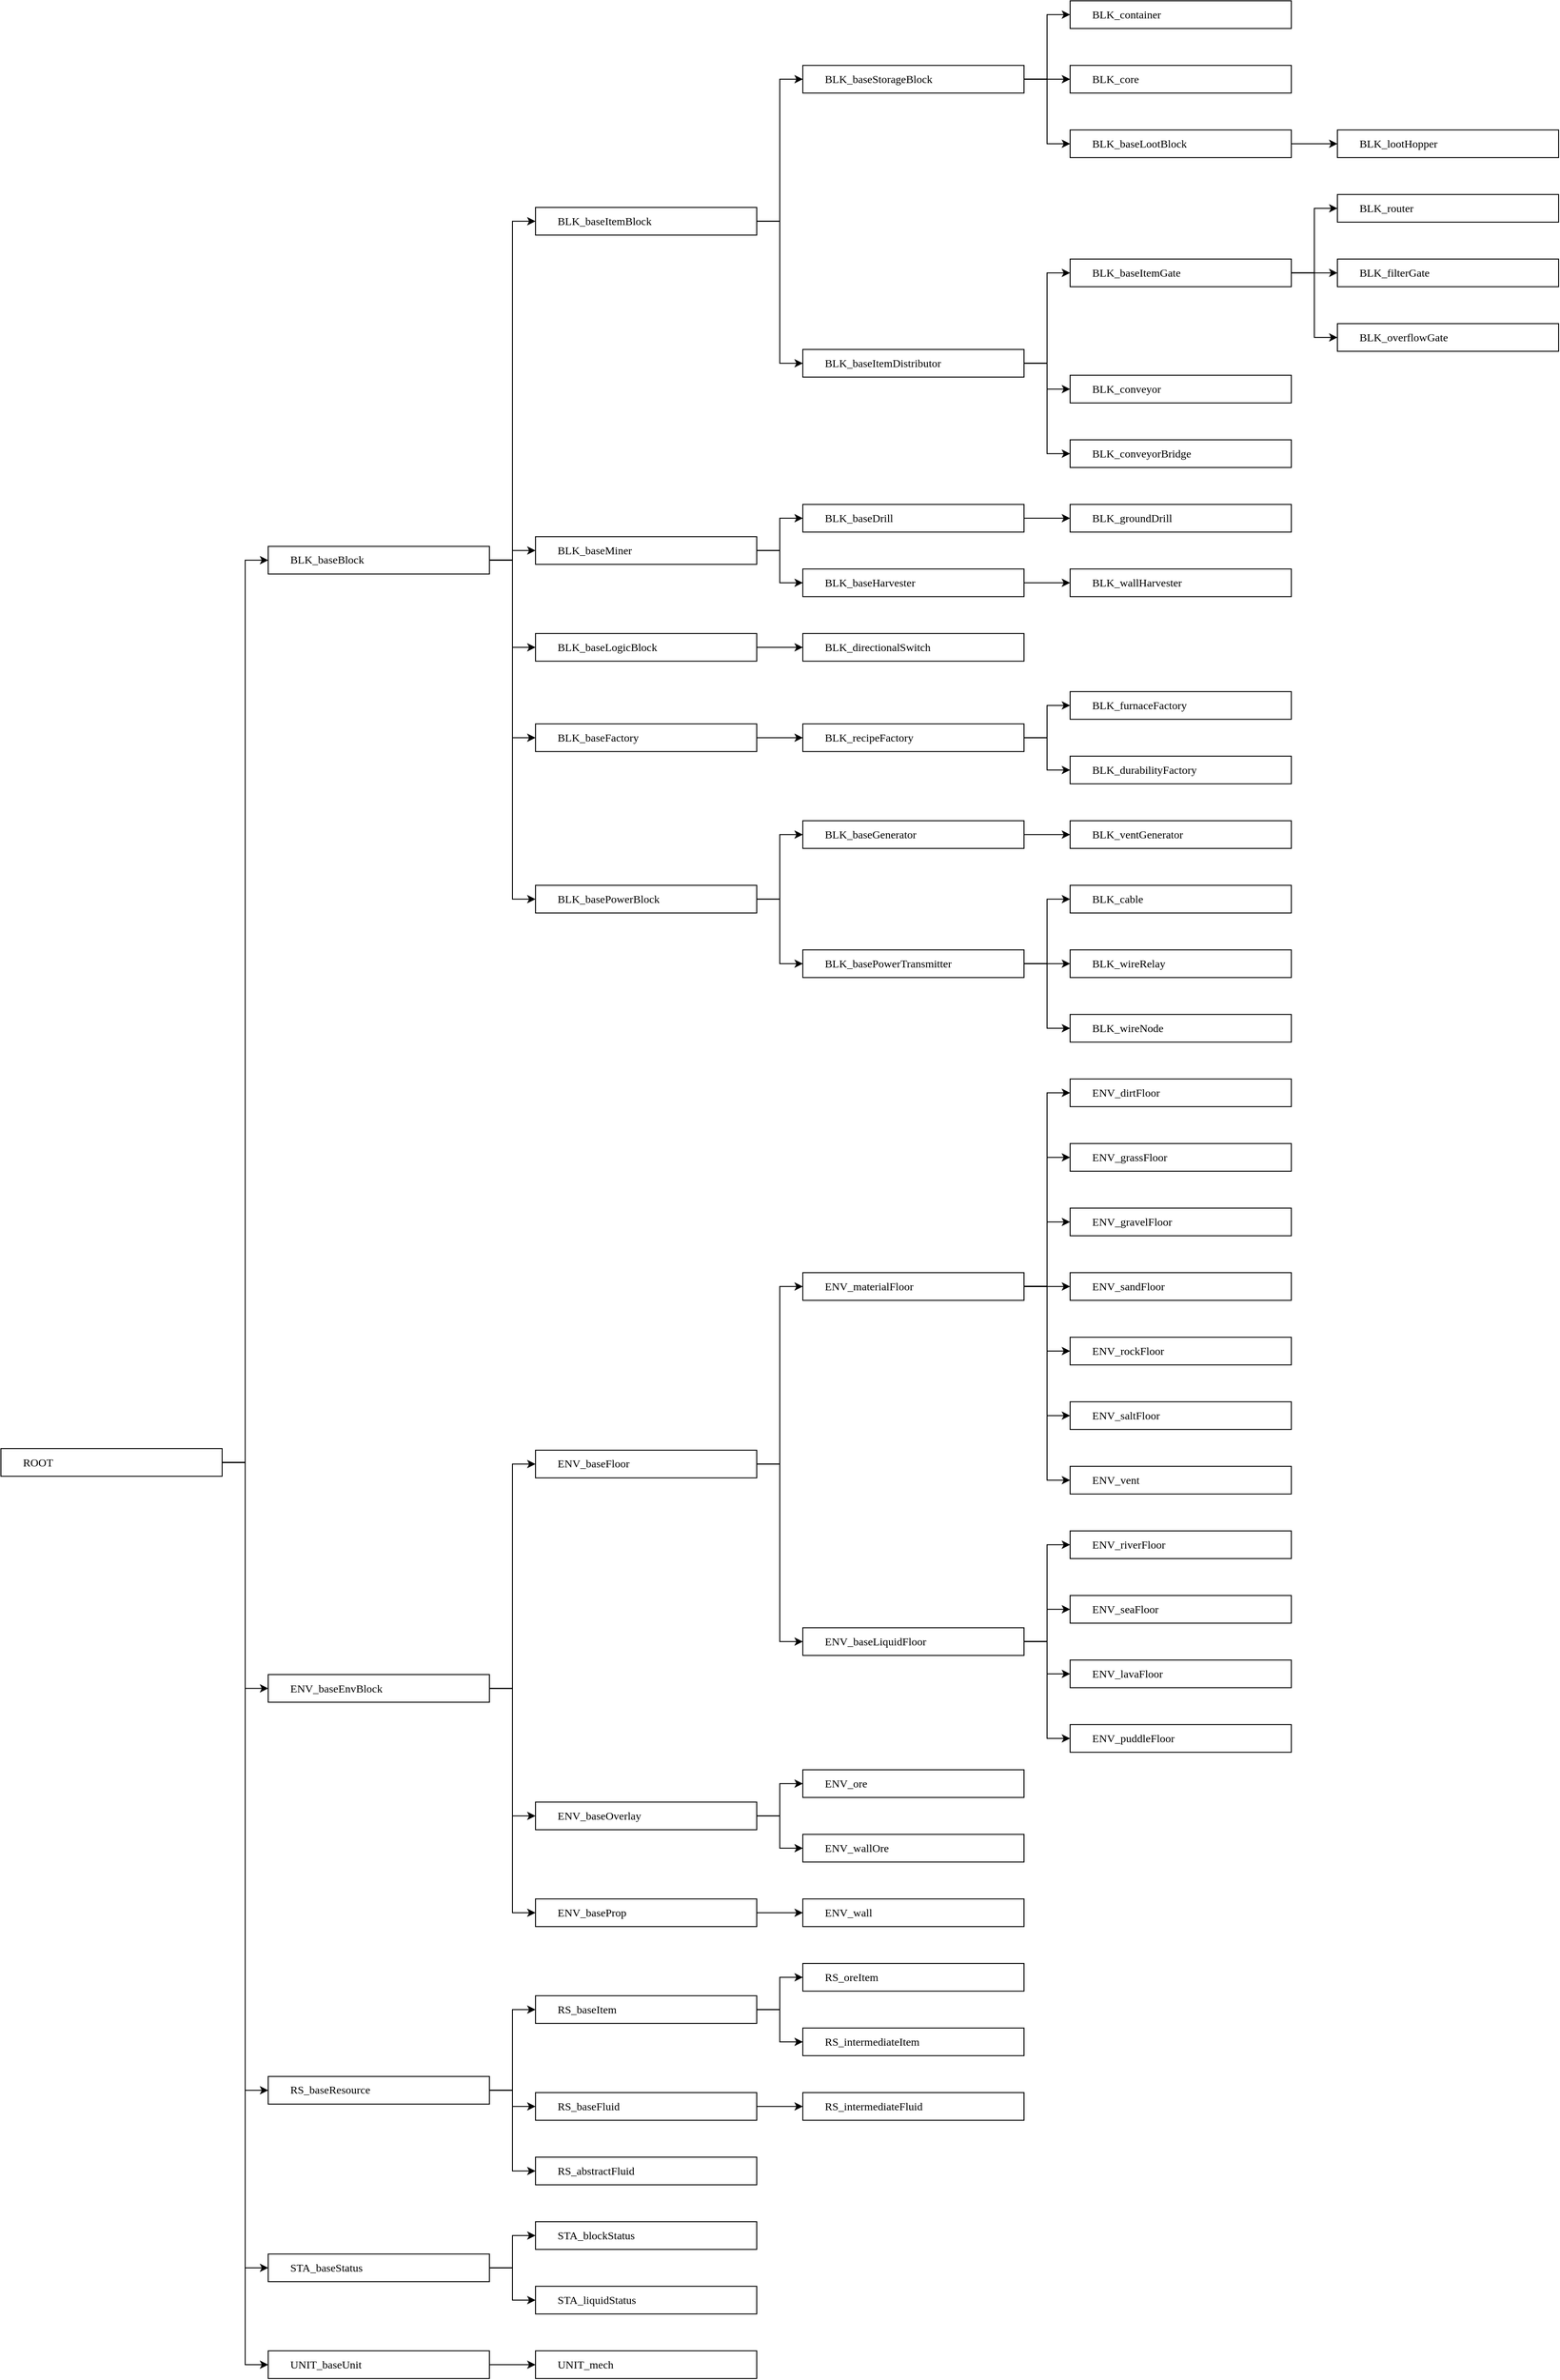 <mxfile version="28.0.7">
  <diagram name="第 1 页" id="F7UM3CkAVNjiru1WnOxZ">
    <mxGraphModel dx="1044" dy="650" grid="0" gridSize="10" guides="1" tooltips="1" connect="1" arrows="1" fold="1" page="0" pageScale="1" pageWidth="827" pageHeight="1169" math="0" shadow="0">
      <root>
        <mxCell id="0" />
        <mxCell id="1" parent="0" />
        <mxCell id="AaXKDownuSHKdqMM3kcn-1" value="ROOT" style="rounded=0;whiteSpace=wrap;html=1;points=[[0,0.5,0,0,0],[1,0.5,0,0,0]];fontFamily=Times New Roman;align=left;spacing=8;container=1;fixedWidth=1;resizable=1;rotatable=0;treeFolding=1;treeMoving=1;spacingLeft=16;fillColor=light-dark(#FFFFFF,#220F2E);" parent="1" vertex="1">
          <mxGeometry x="260" y="1736.625" width="240" height="30" as="geometry" />
        </mxCell>
        <mxCell id="AaXKDownuSHKdqMM3kcn-2" value="BLK_baseBlock" style="rounded=0;whiteSpace=wrap;html=1;points=[[0,0.5,0,0,0],[1,0.5,0,0,0]];fontFamily=Times New Roman;align=left;spacing=8;container=1;fixedWidth=1;resizable=1;rotatable=0;treeFolding=1;treeMoving=1;spacingLeft=16;fillColor=light-dark(#FFFFFF,#0F2E1D);" parent="1" vertex="1">
          <mxGeometry x="550" y="758.375" width="240" height="30" as="geometry" />
        </mxCell>
        <mxCell id="AaXKDownuSHKdqMM3kcn-3" style="edgeStyle=orthogonalEdgeStyle;rounded=0;orthogonalLoop=1;jettySize=auto;html=1;exitX=1;exitY=0.5;exitDx=0;exitDy=0;exitPerimeter=0;entryX=0;entryY=0.5;entryDx=0;entryDy=0;entryPerimeter=0;" parent="1" source="AaXKDownuSHKdqMM3kcn-1" target="AaXKDownuSHKdqMM3kcn-2" edge="1">
          <mxGeometry relative="1" as="geometry" />
        </mxCell>
        <mxCell id="AaXKDownuSHKdqMM3kcn-4" value="BLK_baseItemBlock" style="rounded=0;whiteSpace=wrap;html=1;points=[[0,0.5,0,0,0],[1,0.5,0,0,0]];fontFamily=Times New Roman;align=left;spacing=8;container=1;fixedWidth=1;resizable=1;rotatable=0;treeFolding=1;treeMoving=1;spacingLeft=16;fillColor=light-dark(#FFFFFF,#0F2E1D);" parent="1" vertex="1">
          <mxGeometry x="840" y="390.875" width="240" height="30" as="geometry" />
        </mxCell>
        <mxCell id="AaXKDownuSHKdqMM3kcn-5" style="edgeStyle=orthogonalEdgeStyle;rounded=0;orthogonalLoop=1;jettySize=auto;html=1;exitX=1;exitY=0.5;exitDx=0;exitDy=0;exitPerimeter=0;entryX=0;entryY=0.5;entryDx=0;entryDy=0;entryPerimeter=0;" parent="1" source="AaXKDownuSHKdqMM3kcn-2" target="AaXKDownuSHKdqMM3kcn-4" edge="1">
          <mxGeometry relative="1" as="geometry" />
        </mxCell>
        <mxCell id="AaXKDownuSHKdqMM3kcn-6" value="BLK_baseStorageBlock" style="rounded=0;whiteSpace=wrap;html=1;points=[[0,0.5,0,0,0],[1,0.5,0,0,0]];fontFamily=Times New Roman;align=left;spacing=8;container=1;fixedWidth=1;resizable=1;rotatable=0;treeFolding=1;treeMoving=1;spacingLeft=16;fillColor=light-dark(#FFFFFF,#0F2E1D);" parent="1" vertex="1">
          <mxGeometry x="1130" y="236.875" width="240" height="30" as="geometry" />
        </mxCell>
        <mxCell id="AaXKDownuSHKdqMM3kcn-7" style="edgeStyle=orthogonalEdgeStyle;rounded=0;orthogonalLoop=1;jettySize=auto;html=1;exitX=1;exitY=0.5;exitDx=0;exitDy=0;exitPerimeter=0;entryX=0;entryY=0.5;entryDx=0;entryDy=0;entryPerimeter=0;" parent="1" source="AaXKDownuSHKdqMM3kcn-4" target="AaXKDownuSHKdqMM3kcn-6" edge="1">
          <mxGeometry relative="1" as="geometry" />
        </mxCell>
        <mxCell id="AaXKDownuSHKdqMM3kcn-8" value="BLK_container" style="rounded=0;whiteSpace=wrap;html=1;points=[[0,0.5,0,0,0],[1,0.5,0,0,0]];fontFamily=Times New Roman;align=left;spacing=8;container=1;fixedWidth=1;resizable=1;rotatable=0;treeFolding=1;treeMoving=1;spacingLeft=16;" parent="1" vertex="1">
          <mxGeometry x="1420" y="166.875" width="240" height="30" as="geometry" />
        </mxCell>
        <mxCell id="AaXKDownuSHKdqMM3kcn-9" style="edgeStyle=orthogonalEdgeStyle;rounded=0;orthogonalLoop=1;jettySize=auto;html=1;exitX=1;exitY=0.5;exitDx=0;exitDy=0;exitPerimeter=0;entryX=0;entryY=0.5;entryDx=0;entryDy=0;entryPerimeter=0;" parent="1" source="AaXKDownuSHKdqMM3kcn-6" target="AaXKDownuSHKdqMM3kcn-8" edge="1">
          <mxGeometry relative="1" as="geometry" />
        </mxCell>
        <mxCell id="AaXKDownuSHKdqMM3kcn-10" value="BLK_core" style="rounded=0;whiteSpace=wrap;html=1;points=[[0,0.5,0,0,0],[1,0.5,0,0,0]];fontFamily=Times New Roman;align=left;spacing=8;container=1;fixedWidth=1;resizable=1;rotatable=0;treeFolding=1;treeMoving=1;spacingLeft=16;" parent="1" vertex="1">
          <mxGeometry x="1420" y="236.875" width="240" height="30" as="geometry" />
        </mxCell>
        <mxCell id="AaXKDownuSHKdqMM3kcn-11" style="edgeStyle=orthogonalEdgeStyle;rounded=0;orthogonalLoop=1;jettySize=auto;html=1;exitX=1;exitY=0.5;exitDx=0;exitDy=0;exitPerimeter=0;entryX=0;entryY=0.5;entryDx=0;entryDy=0;entryPerimeter=0;" parent="1" source="AaXKDownuSHKdqMM3kcn-6" target="AaXKDownuSHKdqMM3kcn-10" edge="1">
          <mxGeometry relative="1" as="geometry" />
        </mxCell>
        <mxCell id="5mL2dKl6QeDJEbYTmESP-1" value="ENV_baseEnvBlock" style="rounded=0;whiteSpace=wrap;html=1;points=[[0,0.5,0,0,0],[1,0.5,0,0,0]];fontFamily=Times New Roman;align=left;spacing=8;container=1;fixedWidth=1;resizable=1;rotatable=0;treeFolding=1;treeMoving=1;spacingLeft=16;fillColor=light-dark(#FFFFFF,#0F2E1D);" parent="1" vertex="1">
          <mxGeometry x="550" y="1981.625" width="240" height="30" as="geometry" />
        </mxCell>
        <mxCell id="5mL2dKl6QeDJEbYTmESP-2" style="edgeStyle=orthogonalEdgeStyle;rounded=0;orthogonalLoop=1;jettySize=auto;html=1;exitX=1;exitY=0.5;exitDx=0;exitDy=0;exitPerimeter=0;entryX=0;entryY=0.5;entryDx=0;entryDy=0;entryPerimeter=0;" parent="1" source="AaXKDownuSHKdqMM3kcn-1" target="5mL2dKl6QeDJEbYTmESP-1" edge="1">
          <mxGeometry relative="1" as="geometry" />
        </mxCell>
        <mxCell id="5mL2dKl6QeDJEbYTmESP-3" value="ENV_baseFloor" style="rounded=0;whiteSpace=wrap;html=1;points=[[0,0.5,0,0,0],[1,0.5,0,0,0]];fontFamily=Times New Roman;align=left;spacing=8;container=1;fixedWidth=1;resizable=1;rotatable=0;treeFolding=1;treeMoving=1;spacingLeft=16;" parent="1" vertex="1">
          <mxGeometry x="840" y="1738.375" width="240" height="30" as="geometry" />
        </mxCell>
        <mxCell id="5mL2dKl6QeDJEbYTmESP-4" style="edgeStyle=orthogonalEdgeStyle;rounded=0;orthogonalLoop=1;jettySize=auto;html=1;exitX=1;exitY=0.5;exitDx=0;exitDy=0;exitPerimeter=0;entryX=0;entryY=0.5;entryDx=0;entryDy=0;entryPerimeter=0;" parent="1" source="5mL2dKl6QeDJEbYTmESP-1" target="5mL2dKl6QeDJEbYTmESP-3" edge="1">
          <mxGeometry relative="1" as="geometry" />
        </mxCell>
        <mxCell id="5mL2dKl6QeDJEbYTmESP-5" value="ENV_materialFloor" style="rounded=0;whiteSpace=wrap;html=1;points=[[0,0.5,0,0,0],[1,0.5,0,0,0]];fontFamily=Times New Roman;align=left;spacing=8;container=1;fixedWidth=1;resizable=1;rotatable=0;treeFolding=1;treeMoving=1;spacingLeft=16;fillColor=light-dark(#FFFFFF,#0F2E1D);" parent="1" vertex="1">
          <mxGeometry x="1130" y="1545.875" width="240" height="30" as="geometry" />
        </mxCell>
        <mxCell id="5mL2dKl6QeDJEbYTmESP-6" style="edgeStyle=orthogonalEdgeStyle;rounded=0;orthogonalLoop=1;jettySize=auto;html=1;exitX=1;exitY=0.5;exitDx=0;exitDy=0;exitPerimeter=0;entryX=0;entryY=0.5;entryDx=0;entryDy=0;entryPerimeter=0;" parent="1" source="5mL2dKl6QeDJEbYTmESP-3" target="5mL2dKl6QeDJEbYTmESP-5" edge="1">
          <mxGeometry relative="1" as="geometry" />
        </mxCell>
        <mxCell id="5mL2dKl6QeDJEbYTmESP-7" value="ENV_baseLiquidFloor" style="rounded=0;whiteSpace=wrap;html=1;points=[[0,0.5,0,0,0],[1,0.5,0,0,0]];fontFamily=Times New Roman;align=left;spacing=8;container=1;fixedWidth=1;resizable=1;rotatable=0;treeFolding=1;treeMoving=1;spacingLeft=16;fillColor=light-dark(#FFFFFF,#0F2E1D);" parent="1" vertex="1">
          <mxGeometry x="1130" y="1930.875" width="240" height="30" as="geometry" />
        </mxCell>
        <mxCell id="5mL2dKl6QeDJEbYTmESP-8" style="edgeStyle=orthogonalEdgeStyle;rounded=0;orthogonalLoop=1;jettySize=auto;html=1;exitX=1;exitY=0.5;exitDx=0;exitDy=0;exitPerimeter=0;entryX=0;entryY=0.5;entryDx=0;entryDy=0;entryPerimeter=0;" parent="1" source="5mL2dKl6QeDJEbYTmESP-3" target="5mL2dKl6QeDJEbYTmESP-7" edge="1">
          <mxGeometry relative="1" as="geometry" />
        </mxCell>
        <mxCell id="5mL2dKl6QeDJEbYTmESP-9" value="ENV_dirtFloor" style="rounded=0;whiteSpace=wrap;html=1;points=[[0,0.5,0,0,0],[1,0.5,0,0,0]];fontFamily=Times New Roman;align=left;spacing=8;container=1;fixedWidth=1;resizable=1;rotatable=0;treeFolding=1;treeMoving=1;spacingLeft=16;" parent="1" vertex="1">
          <mxGeometry x="1420" y="1335.875" width="240" height="30" as="geometry" />
        </mxCell>
        <mxCell id="5mL2dKl6QeDJEbYTmESP-10" style="edgeStyle=orthogonalEdgeStyle;rounded=0;orthogonalLoop=1;jettySize=auto;html=1;exitX=1;exitY=0.5;exitDx=0;exitDy=0;exitPerimeter=0;entryX=0;entryY=0.5;entryDx=0;entryDy=0;entryPerimeter=0;" parent="1" source="5mL2dKl6QeDJEbYTmESP-5" target="5mL2dKl6QeDJEbYTmESP-9" edge="1">
          <mxGeometry relative="1" as="geometry" />
        </mxCell>
        <mxCell id="5mL2dKl6QeDJEbYTmESP-11" value="ENV_grassFloor" style="rounded=0;whiteSpace=wrap;html=1;points=[[0,0.5,0,0,0],[1,0.5,0,0,0]];fontFamily=Times New Roman;align=left;spacing=8;container=1;fixedWidth=1;resizable=1;rotatable=0;treeFolding=1;treeMoving=1;spacingLeft=16;" parent="1" vertex="1">
          <mxGeometry x="1420" y="1405.875" width="240" height="30" as="geometry" />
        </mxCell>
        <mxCell id="5mL2dKl6QeDJEbYTmESP-12" style="edgeStyle=orthogonalEdgeStyle;rounded=0;orthogonalLoop=1;jettySize=auto;html=1;exitX=1;exitY=0.5;exitDx=0;exitDy=0;exitPerimeter=0;entryX=0;entryY=0.5;entryDx=0;entryDy=0;entryPerimeter=0;" parent="1" source="5mL2dKl6QeDJEbYTmESP-5" target="5mL2dKl6QeDJEbYTmESP-11" edge="1">
          <mxGeometry relative="1" as="geometry" />
        </mxCell>
        <mxCell id="5mL2dKl6QeDJEbYTmESP-13" value="ENV_gravelFloor" style="rounded=0;whiteSpace=wrap;html=1;points=[[0,0.5,0,0,0],[1,0.5,0,0,0]];fontFamily=Times New Roman;align=left;spacing=8;container=1;fixedWidth=1;resizable=1;rotatable=0;treeFolding=1;treeMoving=1;spacingLeft=16;" parent="1" vertex="1">
          <mxGeometry x="1420" y="1475.875" width="240" height="30" as="geometry" />
        </mxCell>
        <mxCell id="5mL2dKl6QeDJEbYTmESP-14" style="edgeStyle=orthogonalEdgeStyle;rounded=0;orthogonalLoop=1;jettySize=auto;html=1;exitX=1;exitY=0.5;exitDx=0;exitDy=0;exitPerimeter=0;entryX=0;entryY=0.5;entryDx=0;entryDy=0;entryPerimeter=0;" parent="1" source="5mL2dKl6QeDJEbYTmESP-5" target="5mL2dKl6QeDJEbYTmESP-13" edge="1">
          <mxGeometry relative="1" as="geometry" />
        </mxCell>
        <mxCell id="5mL2dKl6QeDJEbYTmESP-15" value="ENV_sandFloor" style="rounded=0;whiteSpace=wrap;html=1;points=[[0,0.5,0,0,0],[1,0.5,0,0,0]];fontFamily=Times New Roman;align=left;spacing=8;container=1;fixedWidth=1;resizable=1;rotatable=0;treeFolding=1;treeMoving=1;spacingLeft=16;" parent="1" vertex="1">
          <mxGeometry x="1420" y="1545.875" width="240" height="30" as="geometry" />
        </mxCell>
        <mxCell id="5mL2dKl6QeDJEbYTmESP-16" style="edgeStyle=orthogonalEdgeStyle;rounded=0;orthogonalLoop=1;jettySize=auto;html=1;exitX=1;exitY=0.5;exitDx=0;exitDy=0;exitPerimeter=0;entryX=0;entryY=0.5;entryDx=0;entryDy=0;entryPerimeter=0;" parent="1" source="5mL2dKl6QeDJEbYTmESP-5" target="5mL2dKl6QeDJEbYTmESP-15" edge="1">
          <mxGeometry relative="1" as="geometry" />
        </mxCell>
        <mxCell id="5mL2dKl6QeDJEbYTmESP-17" value="ENV_rockFloor" style="rounded=0;whiteSpace=wrap;html=1;points=[[0,0.5,0,0,0],[1,0.5,0,0,0]];fontFamily=Times New Roman;align=left;spacing=8;container=1;fixedWidth=1;resizable=1;rotatable=0;treeFolding=1;treeMoving=1;spacingLeft=16;" parent="1" vertex="1">
          <mxGeometry x="1420" y="1615.875" width="240" height="30" as="geometry" />
        </mxCell>
        <mxCell id="5mL2dKl6QeDJEbYTmESP-18" style="edgeStyle=orthogonalEdgeStyle;rounded=0;orthogonalLoop=1;jettySize=auto;html=1;exitX=1;exitY=0.5;exitDx=0;exitDy=0;exitPerimeter=0;entryX=0;entryY=0.5;entryDx=0;entryDy=0;entryPerimeter=0;" parent="1" source="5mL2dKl6QeDJEbYTmESP-5" target="5mL2dKl6QeDJEbYTmESP-17" edge="1">
          <mxGeometry relative="1" as="geometry" />
        </mxCell>
        <mxCell id="5mL2dKl6QeDJEbYTmESP-19" value="ENV_saltFloor" style="rounded=0;whiteSpace=wrap;html=1;points=[[0,0.5,0,0,0],[1,0.5,0,0,0]];fontFamily=Times New Roman;align=left;spacing=8;container=1;fixedWidth=1;resizable=1;rotatable=0;treeFolding=1;treeMoving=1;spacingLeft=16;" parent="1" vertex="1">
          <mxGeometry x="1420" y="1685.875" width="240" height="30" as="geometry" />
        </mxCell>
        <mxCell id="5mL2dKl6QeDJEbYTmESP-20" style="edgeStyle=orthogonalEdgeStyle;rounded=0;orthogonalLoop=1;jettySize=auto;html=1;exitX=1;exitY=0.5;exitDx=0;exitDy=0;exitPerimeter=0;entryX=0;entryY=0.5;entryDx=0;entryDy=0;entryPerimeter=0;" parent="1" source="5mL2dKl6QeDJEbYTmESP-5" target="5mL2dKl6QeDJEbYTmESP-19" edge="1">
          <mxGeometry relative="1" as="geometry" />
        </mxCell>
        <mxCell id="5mL2dKl6QeDJEbYTmESP-21" value="ENV_riverFloor" style="rounded=0;whiteSpace=wrap;html=1;points=[[0,0.5,0,0,0],[1,0.5,0,0,0]];fontFamily=Times New Roman;align=left;spacing=8;container=1;fixedWidth=1;resizable=1;rotatable=0;treeFolding=1;treeMoving=1;spacingLeft=16;" parent="1" vertex="1">
          <mxGeometry x="1420" y="1825.875" width="240" height="30" as="geometry" />
        </mxCell>
        <mxCell id="5mL2dKl6QeDJEbYTmESP-22" value="ENV_seaFloor" style="rounded=0;whiteSpace=wrap;html=1;points=[[0,0.5,0,0,0],[1,0.5,0,0,0]];fontFamily=Times New Roman;align=left;spacing=8;container=1;fixedWidth=1;resizable=1;rotatable=0;treeFolding=1;treeMoving=1;spacingLeft=16;" parent="1" vertex="1">
          <mxGeometry x="1420" y="1895.875" width="240" height="30" as="geometry" />
        </mxCell>
        <mxCell id="5mL2dKl6QeDJEbYTmESP-23" style="edgeStyle=orthogonalEdgeStyle;rounded=0;orthogonalLoop=1;jettySize=auto;html=1;exitX=1;exitY=0.5;exitDx=0;exitDy=0;exitPerimeter=0;entryX=0;entryY=0.5;entryDx=0;entryDy=0;entryPerimeter=0;" parent="1" source="5mL2dKl6QeDJEbYTmESP-7" target="5mL2dKl6QeDJEbYTmESP-21" edge="1">
          <mxGeometry relative="1" as="geometry" />
        </mxCell>
        <mxCell id="5mL2dKl6QeDJEbYTmESP-24" style="edgeStyle=orthogonalEdgeStyle;rounded=0;orthogonalLoop=1;jettySize=auto;html=1;exitX=1;exitY=0.5;exitDx=0;exitDy=0;exitPerimeter=0;entryX=0;entryY=0.5;entryDx=0;entryDy=0;entryPerimeter=0;" parent="1" source="5mL2dKl6QeDJEbYTmESP-7" target="5mL2dKl6QeDJEbYTmESP-22" edge="1">
          <mxGeometry relative="1" as="geometry" />
        </mxCell>
        <mxCell id="5mL2dKl6QeDJEbYTmESP-25" value="RS_baseResource" style="rounded=0;whiteSpace=wrap;html=1;points=[[0,0.5,0,0,0],[1,0.5,0,0,0]];fontFamily=Times New Roman;align=left;spacing=8;container=1;fixedWidth=1;resizable=1;rotatable=0;treeFolding=1;treeMoving=1;spacingLeft=16;fillColor=light-dark(#FFFFFF,#0F2E1D);" parent="1" vertex="1">
          <mxGeometry x="550" y="2417.375" width="240" height="30" as="geometry" />
        </mxCell>
        <mxCell id="5mL2dKl6QeDJEbYTmESP-26" style="edgeStyle=orthogonalEdgeStyle;rounded=0;orthogonalLoop=1;jettySize=auto;html=1;exitX=1;exitY=0.5;exitDx=0;exitDy=0;exitPerimeter=0;entryX=0;entryY=0.5;entryDx=0;entryDy=0;entryPerimeter=0;" parent="1" source="AaXKDownuSHKdqMM3kcn-1" target="5mL2dKl6QeDJEbYTmESP-25" edge="1">
          <mxGeometry relative="1" as="geometry" />
        </mxCell>
        <mxCell id="5mL2dKl6QeDJEbYTmESP-27" value="RS_baseItem" style="rounded=0;whiteSpace=wrap;html=1;points=[[0,0.5,0,0,0],[1,0.5,0,0,0]];fontFamily=Times New Roman;align=left;spacing=8;container=1;fixedWidth=1;resizable=1;rotatable=0;treeFolding=1;treeMoving=1;spacingLeft=16;" parent="1" vertex="1">
          <mxGeometry x="840" y="2329.875" width="240" height="30" as="geometry" />
        </mxCell>
        <mxCell id="5mL2dKl6QeDJEbYTmESP-28" value="RS_oreItem" style="rounded=0;whiteSpace=wrap;html=1;points=[[0,0.5,0,0,0],[1,0.5,0,0,0]];fontFamily=Times New Roman;align=left;spacing=8;container=1;fixedWidth=1;resizable=1;rotatable=0;treeFolding=1;treeMoving=1;spacingLeft=16;" parent="1" vertex="1">
          <mxGeometry x="1130" y="2294.875" width="240" height="30" as="geometry" />
        </mxCell>
        <mxCell id="5mL2dKl6QeDJEbYTmESP-29" style="edgeStyle=orthogonalEdgeStyle;rounded=0;orthogonalLoop=1;jettySize=auto;html=1;exitX=1;exitY=0.5;exitDx=0;exitDy=0;exitPerimeter=0;entryX=0;entryY=0.5;entryDx=0;entryDy=0;entryPerimeter=0;" parent="1" source="5mL2dKl6QeDJEbYTmESP-25" target="5mL2dKl6QeDJEbYTmESP-27" edge="1">
          <mxGeometry relative="1" as="geometry" />
        </mxCell>
        <mxCell id="5mL2dKl6QeDJEbYTmESP-30" style="edgeStyle=orthogonalEdgeStyle;rounded=0;orthogonalLoop=1;jettySize=auto;html=1;exitX=1;exitY=0.5;exitDx=0;exitDy=0;exitPerimeter=0;entryX=0;entryY=0.5;entryDx=0;entryDy=0;entryPerimeter=0;" parent="1" source="5mL2dKl6QeDJEbYTmESP-27" target="5mL2dKl6QeDJEbYTmESP-28" edge="1">
          <mxGeometry relative="1" as="geometry" />
        </mxCell>
        <mxCell id="5mL2dKl6QeDJEbYTmESP-31" value="STA_baseStatus" style="rounded=0;whiteSpace=wrap;html=1;points=[[0,0.5,0,0,0],[1,0.5,0,0,0]];fontFamily=Times New Roman;align=left;spacing=8;container=1;fixedWidth=1;resizable=1;rotatable=0;treeFolding=1;treeMoving=1;spacingLeft=16;" parent="1" vertex="1">
          <mxGeometry x="550" y="2609.875" width="240" height="30" as="geometry" />
        </mxCell>
        <mxCell id="5mL2dKl6QeDJEbYTmESP-32" style="edgeStyle=orthogonalEdgeStyle;rounded=0;orthogonalLoop=1;jettySize=auto;html=1;exitX=1;exitY=0.5;exitDx=0;exitDy=0;exitPerimeter=0;entryX=0;entryY=0.5;entryDx=0;entryDy=0;entryPerimeter=0;" parent="1" source="AaXKDownuSHKdqMM3kcn-1" target="5mL2dKl6QeDJEbYTmESP-31" edge="1">
          <mxGeometry relative="1" as="geometry" />
        </mxCell>
        <mxCell id="5mL2dKl6QeDJEbYTmESP-33" value="STA_blockStatus" style="rounded=0;whiteSpace=wrap;html=1;points=[[0,0.5,0,0,0],[1,0.5,0,0,0]];fontFamily=Times New Roman;align=left;spacing=8;container=1;fixedWidth=1;resizable=1;rotatable=0;treeFolding=1;treeMoving=1;spacingLeft=16;" parent="1" vertex="1">
          <mxGeometry x="840" y="2574.875" width="240" height="30" as="geometry" />
        </mxCell>
        <mxCell id="5mL2dKl6QeDJEbYTmESP-34" style="edgeStyle=orthogonalEdgeStyle;rounded=0;orthogonalLoop=1;jettySize=auto;html=1;exitX=1;exitY=0.5;exitDx=0;exitDy=0;exitPerimeter=0;entryX=0;entryY=0.5;entryDx=0;entryDy=0;entryPerimeter=0;" parent="1" source="5mL2dKl6QeDJEbYTmESP-31" target="5mL2dKl6QeDJEbYTmESP-33" edge="1">
          <mxGeometry relative="1" as="geometry" />
        </mxCell>
        <mxCell id="5mL2dKl6QeDJEbYTmESP-35" value="UNIT_baseUnit" style="rounded=0;whiteSpace=wrap;html=1;points=[[0,0.5,0,0,0],[1,0.5,0,0,0]];fontFamily=Times New Roman;align=left;spacing=8;container=1;fixedWidth=1;resizable=1;rotatable=0;treeFolding=1;treeMoving=1;spacingLeft=16;fillColor=light-dark(#FFFFFF,#0F2E1D);" parent="1" vertex="1">
          <mxGeometry x="550" y="2714.875" width="240" height="30" as="geometry" />
        </mxCell>
        <mxCell id="5mL2dKl6QeDJEbYTmESP-36" style="edgeStyle=orthogonalEdgeStyle;rounded=0;orthogonalLoop=1;jettySize=auto;html=1;exitX=1;exitY=0.5;exitDx=0;exitDy=0;exitPerimeter=0;entryX=0;entryY=0.5;entryDx=0;entryDy=0;entryPerimeter=0;" parent="1" source="AaXKDownuSHKdqMM3kcn-1" target="5mL2dKl6QeDJEbYTmESP-35" edge="1">
          <mxGeometry relative="1" as="geometry" />
        </mxCell>
        <mxCell id="5mL2dKl6QeDJEbYTmESP-37" value="UNIT_mech" style="rounded=0;whiteSpace=wrap;html=1;points=[[0,0.5,0,0,0],[1,0.5,0,0,0]];fontFamily=Times New Roman;align=left;spacing=8;container=1;fixedWidth=1;resizable=1;rotatable=0;treeFolding=1;treeMoving=1;spacingLeft=16;" parent="1" vertex="1">
          <mxGeometry x="840" y="2714.875" width="240" height="30" as="geometry" />
        </mxCell>
        <mxCell id="5mL2dKl6QeDJEbYTmESP-38" style="edgeStyle=orthogonalEdgeStyle;rounded=0;orthogonalLoop=1;jettySize=auto;html=1;exitX=1;exitY=0.5;exitDx=0;exitDy=0;exitPerimeter=0;entryX=0;entryY=0.5;entryDx=0;entryDy=0;entryPerimeter=0;" parent="1" source="5mL2dKl6QeDJEbYTmESP-35" target="5mL2dKl6QeDJEbYTmESP-37" edge="1">
          <mxGeometry relative="1" as="geometry" />
        </mxCell>
        <mxCell id="5mL2dKl6QeDJEbYTmESP-39" value="ENV_lavaFloor" style="rounded=0;whiteSpace=wrap;html=1;points=[[0,0.5,0,0,0],[1,0.5,0,0,0]];fontFamily=Times New Roman;align=left;spacing=8;container=1;fixedWidth=1;resizable=1;rotatable=0;treeFolding=1;treeMoving=1;spacingLeft=16;" parent="1" vertex="1">
          <mxGeometry x="1420" y="1965.875" width="240" height="30" as="geometry" />
        </mxCell>
        <mxCell id="5mL2dKl6QeDJEbYTmESP-40" style="edgeStyle=orthogonalEdgeStyle;rounded=0;orthogonalLoop=1;jettySize=auto;html=1;exitX=1;exitY=0.5;exitDx=0;exitDy=0;exitPerimeter=0;entryX=0;entryY=0.5;entryDx=0;entryDy=0;entryPerimeter=0;" parent="1" source="5mL2dKl6QeDJEbYTmESP-7" target="5mL2dKl6QeDJEbYTmESP-39" edge="1">
          <mxGeometry relative="1" as="geometry" />
        </mxCell>
        <mxCell id="5mL2dKl6QeDJEbYTmESP-41" value="ENV_puddleFloor" style="rounded=0;whiteSpace=wrap;html=1;points=[[0,0.5,0,0,0],[1,0.5,0,0,0]];fontFamily=Times New Roman;align=left;spacing=8;container=1;fixedWidth=1;resizable=1;rotatable=0;treeFolding=1;treeMoving=1;spacingLeft=16;" parent="1" vertex="1">
          <mxGeometry x="1420" y="2035.875" width="240" height="30" as="geometry" />
        </mxCell>
        <mxCell id="5mL2dKl6QeDJEbYTmESP-42" style="edgeStyle=orthogonalEdgeStyle;rounded=0;orthogonalLoop=1;jettySize=auto;html=1;exitX=1;exitY=0.5;exitDx=0;exitDy=0;exitPerimeter=0;entryX=0;entryY=0.5;entryDx=0;entryDy=0;entryPerimeter=0;" parent="1" source="5mL2dKl6QeDJEbYTmESP-7" target="5mL2dKl6QeDJEbYTmESP-41" edge="1">
          <mxGeometry relative="1" as="geometry" />
        </mxCell>
        <mxCell id="5mL2dKl6QeDJEbYTmESP-43" value="RS_baseFluid" style="rounded=0;whiteSpace=wrap;html=1;points=[[0,0.5,0,0,0],[1,0.5,0,0,0]];fontFamily=Times New Roman;align=left;spacing=8;container=1;fixedWidth=1;resizable=1;rotatable=0;treeFolding=1;treeMoving=1;spacingLeft=16;" parent="1" vertex="1">
          <mxGeometry x="840" y="2434.875" width="240" height="30" as="geometry" />
        </mxCell>
        <mxCell id="5mL2dKl6QeDJEbYTmESP-44" style="edgeStyle=orthogonalEdgeStyle;rounded=0;orthogonalLoop=1;jettySize=auto;html=1;exitX=1;exitY=0.5;exitDx=0;exitDy=0;exitPerimeter=0;entryX=0;entryY=0.5;entryDx=0;entryDy=0;entryPerimeter=0;" parent="1" source="5mL2dKl6QeDJEbYTmESP-25" target="5mL2dKl6QeDJEbYTmESP-43" edge="1">
          <mxGeometry relative="1" as="geometry" />
        </mxCell>
        <mxCell id="D16fpR1KYBcPFIr9FMNA-1" value="ENV_baseOverlay" style="rounded=0;whiteSpace=wrap;html=1;points=[[0,0.5,0,0,0],[1,0.5,0,0,0]];fontFamily=Times New Roman;align=left;spacing=8;container=1;fixedWidth=1;resizable=1;rotatable=0;treeFolding=1;treeMoving=1;spacingLeft=16;" parent="1" vertex="1">
          <mxGeometry x="840" y="2119.875" width="240" height="30" as="geometry" />
        </mxCell>
        <mxCell id="D16fpR1KYBcPFIr9FMNA-2" style="edgeStyle=orthogonalEdgeStyle;rounded=0;orthogonalLoop=1;jettySize=auto;html=1;exitX=1;exitY=0.5;exitDx=0;exitDy=0;exitPerimeter=0;entryX=0;entryY=0.5;entryDx=0;entryDy=0;entryPerimeter=0;" parent="1" source="5mL2dKl6QeDJEbYTmESP-1" target="D16fpR1KYBcPFIr9FMNA-1" edge="1">
          <mxGeometry relative="1" as="geometry" />
        </mxCell>
        <mxCell id="D16fpR1KYBcPFIr9FMNA-3" value="ENV_ore" style="rounded=0;whiteSpace=wrap;html=1;points=[[0,0.5,0,0,0],[1,0.5,0,0,0]];fontFamily=Times New Roman;align=left;spacing=8;container=1;fixedWidth=1;resizable=1;rotatable=0;treeFolding=1;treeMoving=1;spacingLeft=16;" parent="1" vertex="1">
          <mxGeometry x="1130" y="2084.875" width="240" height="30" as="geometry" />
        </mxCell>
        <mxCell id="D16fpR1KYBcPFIr9FMNA-4" style="edgeStyle=orthogonalEdgeStyle;rounded=0;orthogonalLoop=1;jettySize=auto;html=1;exitX=1;exitY=0.5;exitDx=0;exitDy=0;exitPerimeter=0;entryX=0;entryY=0.5;entryDx=0;entryDy=0;entryPerimeter=0;" parent="1" source="D16fpR1KYBcPFIr9FMNA-1" target="D16fpR1KYBcPFIr9FMNA-3" edge="1">
          <mxGeometry relative="1" as="geometry" />
        </mxCell>
        <mxCell id="D16fpR1KYBcPFIr9FMNA-5" value="STA_liquidStatus" style="rounded=0;whiteSpace=wrap;html=1;points=[[0,0.5,0,0,0],[1,0.5,0,0,0]];fontFamily=Times New Roman;align=left;spacing=8;container=1;fixedWidth=1;resizable=1;rotatable=0;treeFolding=1;treeMoving=1;spacingLeft=16;" parent="1" vertex="1">
          <mxGeometry x="840" y="2644.875" width="240" height="30" as="geometry" />
        </mxCell>
        <mxCell id="D16fpR1KYBcPFIr9FMNA-6" style="edgeStyle=orthogonalEdgeStyle;rounded=0;orthogonalLoop=1;jettySize=auto;html=1;exitX=1;exitY=0.5;exitDx=0;exitDy=0;exitPerimeter=0;entryX=0;entryY=0.5;entryDx=0;entryDy=0;entryPerimeter=0;" parent="1" source="5mL2dKl6QeDJEbYTmESP-31" target="D16fpR1KYBcPFIr9FMNA-5" edge="1">
          <mxGeometry relative="1" as="geometry" />
        </mxCell>
        <mxCell id="2pMvPCxRKQXw4cpMcT7_-1" value="ENV_baseProp" style="rounded=0;whiteSpace=wrap;html=1;points=[[0,0.5,0,0,0],[1,0.5,0,0,0]];fontFamily=Times New Roman;align=left;spacing=8;container=1;fixedWidth=1;resizable=1;rotatable=0;treeFolding=1;treeMoving=1;spacingLeft=16;fillColor=light-dark(#FFFFFF,#0F2E1D);" parent="1" vertex="1">
          <mxGeometry x="840" y="2224.875" width="240" height="30" as="geometry" />
        </mxCell>
        <mxCell id="2pMvPCxRKQXw4cpMcT7_-2" style="edgeStyle=orthogonalEdgeStyle;rounded=0;orthogonalLoop=1;jettySize=auto;html=1;exitX=1;exitY=0.5;exitDx=0;exitDy=0;exitPerimeter=0;entryX=0;entryY=0.5;entryDx=0;entryDy=0;entryPerimeter=0;" parent="1" source="5mL2dKl6QeDJEbYTmESP-1" target="2pMvPCxRKQXw4cpMcT7_-1" edge="1">
          <mxGeometry relative="1" as="geometry" />
        </mxCell>
        <mxCell id="2pMvPCxRKQXw4cpMcT7_-3" value="ENV_wall" style="rounded=0;whiteSpace=wrap;html=1;points=[[0,0.5,0,0,0],[1,0.5,0,0,0]];fontFamily=Times New Roman;align=left;spacing=8;container=1;fixedWidth=1;resizable=1;rotatable=0;treeFolding=1;treeMoving=1;spacingLeft=16;" parent="1" vertex="1">
          <mxGeometry x="1130" y="2224.875" width="240" height="30" as="geometry" />
        </mxCell>
        <mxCell id="2pMvPCxRKQXw4cpMcT7_-4" style="edgeStyle=orthogonalEdgeStyle;rounded=0;orthogonalLoop=1;jettySize=auto;html=1;exitX=1;exitY=0.5;exitDx=0;exitDy=0;exitPerimeter=0;entryX=0;entryY=0.5;entryDx=0;entryDy=0;entryPerimeter=0;" parent="1" source="2pMvPCxRKQXw4cpMcT7_-1" target="2pMvPCxRKQXw4cpMcT7_-3" edge="1">
          <mxGeometry relative="1" as="geometry" />
        </mxCell>
        <mxCell id="2pMvPCxRKQXw4cpMcT7_-5" value="ENV_vent" style="rounded=0;whiteSpace=wrap;html=1;points=[[0,0.5,0,0,0],[1,0.5,0,0,0]];fontFamily=Times New Roman;align=left;spacing=8;container=1;fixedWidth=1;resizable=1;rotatable=0;treeFolding=1;treeMoving=1;spacingLeft=16;" parent="1" vertex="1">
          <mxGeometry x="1420" y="1755.875" width="240" height="30" as="geometry" />
        </mxCell>
        <mxCell id="2pMvPCxRKQXw4cpMcT7_-6" style="edgeStyle=orthogonalEdgeStyle;rounded=0;orthogonalLoop=1;jettySize=auto;html=1;exitX=1;exitY=0.5;exitDx=0;exitDy=0;exitPerimeter=0;entryX=0;entryY=0.5;entryDx=0;entryDy=0;entryPerimeter=0;" parent="1" source="5mL2dKl6QeDJEbYTmESP-5" target="2pMvPCxRKQXw4cpMcT7_-5" edge="1">
          <mxGeometry relative="1" as="geometry" />
        </mxCell>
        <mxCell id="Vstta2tG4I8n0DF-dRYR-1" value="BLK_baseMiner" style="rounded=0;whiteSpace=wrap;html=1;points=[[0,0.5,0,0,0],[1,0.5,0,0,0]];fontFamily=Times New Roman;align=left;spacing=8;container=1;fixedWidth=1;resizable=1;rotatable=0;treeFolding=1;treeMoving=1;spacingLeft=16;fillColor=light-dark(#FFFFFF,#0F2E1D);" parent="1" vertex="1">
          <mxGeometry x="840" y="747.875" width="240" height="30" as="geometry" />
        </mxCell>
        <mxCell id="Vstta2tG4I8n0DF-dRYR-2" style="edgeStyle=orthogonalEdgeStyle;rounded=0;orthogonalLoop=1;jettySize=auto;html=1;exitX=1;exitY=0.5;exitDx=0;exitDy=0;exitPerimeter=0;entryX=0;entryY=0.5;entryDx=0;entryDy=0;entryPerimeter=0;" parent="1" source="AaXKDownuSHKdqMM3kcn-2" target="Vstta2tG4I8n0DF-dRYR-1" edge="1">
          <mxGeometry relative="1" as="geometry" />
        </mxCell>
        <mxCell id="lxX6rF0ufz3KaexUoLzO-1" value="BLK_baseDrill" style="rounded=0;whiteSpace=wrap;html=1;points=[[0,0.5,0,0,0],[1,0.5,0,0,0]];fontFamily=Times New Roman;align=left;spacing=8;container=1;fixedWidth=1;resizable=1;rotatable=0;treeFolding=1;treeMoving=1;spacingLeft=16;fillColor=light-dark(#FFFFFF,#0F2E1D);" parent="1" vertex="1">
          <mxGeometry x="1130" y="712.875" width="240" height="30" as="geometry" />
        </mxCell>
        <mxCell id="lxX6rF0ufz3KaexUoLzO-2" style="edgeStyle=orthogonalEdgeStyle;rounded=0;orthogonalLoop=1;jettySize=auto;html=1;exitX=1;exitY=0.5;exitDx=0;exitDy=0;exitPerimeter=0;entryX=0;entryY=0.5;entryDx=0;entryDy=0;entryPerimeter=0;" parent="1" source="Vstta2tG4I8n0DF-dRYR-1" target="lxX6rF0ufz3KaexUoLzO-1" edge="1">
          <mxGeometry relative="1" as="geometry" />
        </mxCell>
        <mxCell id="lxX6rF0ufz3KaexUoLzO-3" value="BLK_groundDrill" style="rounded=0;whiteSpace=wrap;html=1;points=[[0,0.5,0,0,0],[1,0.5,0,0,0]];fontFamily=Times New Roman;align=left;spacing=8;container=1;fixedWidth=1;resizable=1;rotatable=0;treeFolding=1;treeMoving=1;spacingLeft=16;" parent="1" vertex="1">
          <mxGeometry x="1420" y="712.875" width="240" height="30" as="geometry" />
        </mxCell>
        <mxCell id="lxX6rF0ufz3KaexUoLzO-4" style="edgeStyle=orthogonalEdgeStyle;rounded=0;orthogonalLoop=1;jettySize=auto;html=1;exitX=1;exitY=0.5;exitDx=0;exitDy=0;exitPerimeter=0;entryX=0;entryY=0.5;entryDx=0;entryDy=0;entryPerimeter=0;" parent="1" source="lxX6rF0ufz3KaexUoLzO-1" target="lxX6rF0ufz3KaexUoLzO-3" edge="1">
          <mxGeometry relative="1" as="geometry" />
        </mxCell>
        <mxCell id="VhITRID1d3T28--M5L3h-1" value="BLK_baseItemDistributor" style="rounded=0;whiteSpace=wrap;html=1;points=[[0,0.5,0,0,0],[1,0.5,0,0,0]];fontFamily=Times New Roman;align=left;spacing=8;container=1;fixedWidth=1;resizable=1;rotatable=0;treeFolding=1;treeMoving=1;spacingLeft=16;fillColor=light-dark(#FFFFFF,#0F2E1D);" parent="1" vertex="1">
          <mxGeometry x="1130" y="544.875" width="240" height="30" as="geometry" />
        </mxCell>
        <mxCell id="VhITRID1d3T28--M5L3h-2" style="edgeStyle=orthogonalEdgeStyle;rounded=0;orthogonalLoop=1;jettySize=auto;html=1;exitX=1;exitY=0.5;exitDx=0;exitDy=0;exitPerimeter=0;entryX=0;entryY=0.5;entryDx=0;entryDy=0;entryPerimeter=0;" parent="1" source="AaXKDownuSHKdqMM3kcn-4" target="VhITRID1d3T28--M5L3h-1" edge="1">
          <mxGeometry relative="1" as="geometry" />
        </mxCell>
        <mxCell id="VhITRID1d3T28--M5L3h-3" value="BLK_baseItemGate" style="rounded=0;whiteSpace=wrap;html=1;points=[[0,0.5,0,0,0],[1,0.5,0,0,0]];fontFamily=Times New Roman;align=left;spacing=8;container=1;fixedWidth=1;resizable=1;rotatable=0;treeFolding=1;treeMoving=1;spacingLeft=16;fillColor=light-dark(#FFFFFF,#0F2E1D);" parent="1" vertex="1">
          <mxGeometry x="1420" y="446.875" width="240" height="30" as="geometry" />
        </mxCell>
        <mxCell id="VhITRID1d3T28--M5L3h-4" style="edgeStyle=orthogonalEdgeStyle;rounded=0;orthogonalLoop=1;jettySize=auto;html=1;exitX=1;exitY=0.5;exitDx=0;exitDy=0;exitPerimeter=0;entryX=0;entryY=0.5;entryDx=0;entryDy=0;entryPerimeter=0;" parent="1" source="VhITRID1d3T28--M5L3h-1" target="VhITRID1d3T28--M5L3h-3" edge="1">
          <mxGeometry relative="1" as="geometry" />
        </mxCell>
        <mxCell id="VhITRID1d3T28--M5L3h-5" value="BLK_conveyor" style="rounded=0;whiteSpace=wrap;html=1;points=[[0,0.5,0,0,0],[1,0.5,0,0,0]];fontFamily=Times New Roman;align=left;spacing=8;container=1;fixedWidth=1;resizable=1;rotatable=0;treeFolding=1;treeMoving=1;spacingLeft=16;" parent="1" vertex="1">
          <mxGeometry x="1420" y="572.875" width="240" height="30" as="geometry" />
        </mxCell>
        <mxCell id="VhITRID1d3T28--M5L3h-6" style="edgeStyle=orthogonalEdgeStyle;rounded=0;orthogonalLoop=1;jettySize=auto;html=1;exitX=1;exitY=0.5;exitDx=0;exitDy=0;exitPerimeter=0;entryX=0;entryY=0.5;entryDx=0;entryDy=0;entryPerimeter=0;" parent="1" source="VhITRID1d3T28--M5L3h-1" target="VhITRID1d3T28--M5L3h-5" edge="1">
          <mxGeometry relative="1" as="geometry" />
        </mxCell>
        <mxCell id="VhITRID1d3T28--M5L3h-7" value="BLK_conveyorBridge" style="rounded=0;whiteSpace=wrap;html=1;points=[[0,0.5,0,0,0],[1,0.5,0,0,0]];fontFamily=Times New Roman;align=left;spacing=8;container=1;fixedWidth=1;resizable=1;rotatable=0;treeFolding=1;treeMoving=1;spacingLeft=16;" parent="1" vertex="1">
          <mxGeometry x="1420" y="642.875" width="240" height="30" as="geometry" />
        </mxCell>
        <mxCell id="VhITRID1d3T28--M5L3h-8" style="edgeStyle=orthogonalEdgeStyle;rounded=0;orthogonalLoop=1;jettySize=auto;html=1;exitX=1;exitY=0.5;exitDx=0;exitDy=0;exitPerimeter=0;entryX=0;entryY=0.5;entryDx=0;entryDy=0;entryPerimeter=0;" parent="1" source="VhITRID1d3T28--M5L3h-1" target="VhITRID1d3T28--M5L3h-7" edge="1">
          <mxGeometry relative="1" as="geometry" />
        </mxCell>
        <mxCell id="VhITRID1d3T28--M5L3h-9" value="BLK_router" style="rounded=0;whiteSpace=wrap;html=1;points=[[0,0.5,0,0,0],[1,0.5,0,0,0]];fontFamily=Times New Roman;align=left;spacing=8;container=1;fixedWidth=1;resizable=1;rotatable=0;treeFolding=1;treeMoving=1;spacingLeft=16;" parent="1" vertex="1">
          <mxGeometry x="1710" y="376.875" width="240" height="30" as="geometry" />
        </mxCell>
        <mxCell id="VhITRID1d3T28--M5L3h-10" style="edgeStyle=orthogonalEdgeStyle;rounded=0;orthogonalLoop=1;jettySize=auto;html=1;exitX=1;exitY=0.5;exitDx=0;exitDy=0;exitPerimeter=0;entryX=0;entryY=0.5;entryDx=0;entryDy=0;entryPerimeter=0;" parent="1" source="VhITRID1d3T28--M5L3h-3" target="VhITRID1d3T28--M5L3h-9" edge="1">
          <mxGeometry relative="1" as="geometry" />
        </mxCell>
        <mxCell id="VhITRID1d3T28--M5L3h-11" value="BLK_filterGate" style="rounded=0;whiteSpace=wrap;html=1;points=[[0,0.5,0,0,0],[1,0.5,0,0,0]];fontFamily=Times New Roman;align=left;spacing=8;container=1;fixedWidth=1;resizable=1;rotatable=0;treeFolding=1;treeMoving=1;spacingLeft=16;" parent="1" vertex="1">
          <mxGeometry x="1710" y="446.875" width="240" height="30" as="geometry" />
        </mxCell>
        <mxCell id="VhITRID1d3T28--M5L3h-12" style="edgeStyle=orthogonalEdgeStyle;rounded=0;orthogonalLoop=1;jettySize=auto;html=1;exitX=1;exitY=0.5;exitDx=0;exitDy=0;exitPerimeter=0;entryX=0;entryY=0.5;entryDx=0;entryDy=0;entryPerimeter=0;" parent="1" source="VhITRID1d3T28--M5L3h-3" target="VhITRID1d3T28--M5L3h-11" edge="1">
          <mxGeometry relative="1" as="geometry" />
        </mxCell>
        <mxCell id="SPDFDLEiXEo7wc6IxAIj-1" value="BLK_overflowGate" style="rounded=0;whiteSpace=wrap;html=1;points=[[0,0.5,0,0,0],[1,0.5,0,0,0]];fontFamily=Times New Roman;align=left;spacing=8;container=1;fixedWidth=1;resizable=1;rotatable=0;treeFolding=1;treeMoving=1;spacingLeft=16;" parent="1" vertex="1">
          <mxGeometry x="1710" y="516.875" width="240" height="30" as="geometry" />
        </mxCell>
        <mxCell id="SPDFDLEiXEo7wc6IxAIj-2" style="edgeStyle=orthogonalEdgeStyle;rounded=0;orthogonalLoop=1;jettySize=auto;html=1;exitX=1;exitY=0.5;exitDx=0;exitDy=0;exitPerimeter=0;entryX=0;entryY=0.5;entryDx=0;entryDy=0;entryPerimeter=0;" parent="1" source="VhITRID1d3T28--M5L3h-3" target="SPDFDLEiXEo7wc6IxAIj-1" edge="1">
          <mxGeometry relative="1" as="geometry" />
        </mxCell>
        <mxCell id="a_nfJSgzW3ZBY8m5InKm-1" value="BLK_baseHarvester" style="rounded=0;whiteSpace=wrap;html=1;points=[[0,0.5,0,0,0],[1,0.5,0,0,0]];fontFamily=Times New Roman;align=left;spacing=8;container=1;fixedWidth=1;resizable=1;rotatable=0;treeFolding=1;treeMoving=1;spacingLeft=16;fillColor=light-dark(#FFFFFF,#0F2E1D);" parent="1" vertex="1">
          <mxGeometry x="1130" y="782.875" width="240" height="30" as="geometry" />
        </mxCell>
        <mxCell id="a_nfJSgzW3ZBY8m5InKm-2" style="edgeStyle=orthogonalEdgeStyle;rounded=0;orthogonalLoop=1;jettySize=auto;html=1;exitX=1;exitY=0.5;exitDx=0;exitDy=0;exitPerimeter=0;entryX=0;entryY=0.5;entryDx=0;entryDy=0;entryPerimeter=0;" parent="1" source="Vstta2tG4I8n0DF-dRYR-1" target="a_nfJSgzW3ZBY8m5InKm-1" edge="1">
          <mxGeometry relative="1" as="geometry" />
        </mxCell>
        <mxCell id="a_nfJSgzW3ZBY8m5InKm-3" value="BLK_wallHarvester" style="rounded=0;whiteSpace=wrap;html=1;points=[[0,0.5,0,0,0],[1,0.5,0,0,0]];fontFamily=Times New Roman;align=left;spacing=8;container=1;fixedWidth=1;resizable=1;rotatable=0;treeFolding=1;treeMoving=1;spacingLeft=16;" parent="1" vertex="1">
          <mxGeometry x="1420" y="782.875" width="240" height="30" as="geometry" />
        </mxCell>
        <mxCell id="a_nfJSgzW3ZBY8m5InKm-4" style="edgeStyle=orthogonalEdgeStyle;rounded=0;orthogonalLoop=1;jettySize=auto;html=1;exitX=1;exitY=0.5;exitDx=0;exitDy=0;exitPerimeter=0;entryX=0;entryY=0.5;entryDx=0;entryDy=0;entryPerimeter=0;" parent="1" source="a_nfJSgzW3ZBY8m5InKm-1" target="a_nfJSgzW3ZBY8m5InKm-3" edge="1">
          <mxGeometry relative="1" as="geometry" />
        </mxCell>
        <mxCell id="xo4yhE3TtHsEi5TNvjRX-3" value="BLK_baseLogicBlock" style="rounded=0;whiteSpace=wrap;html=1;points=[[0,0.5,0,0,0],[1,0.5,0,0,0]];fontFamily=Times New Roman;align=left;spacing=8;container=1;fixedWidth=1;resizable=1;rotatable=0;treeFolding=1;treeMoving=1;spacingLeft=16;fillColor=light-dark(#FFFFFF,#0F2E1D);" parent="1" vertex="1">
          <mxGeometry x="840" y="852.875" width="240" height="30" as="geometry" />
        </mxCell>
        <mxCell id="xo4yhE3TtHsEi5TNvjRX-4" style="edgeStyle=orthogonalEdgeStyle;rounded=0;orthogonalLoop=1;jettySize=auto;html=1;exitX=1;exitY=0.5;exitDx=0;exitDy=0;exitPerimeter=0;entryX=0;entryY=0.5;entryDx=0;entryDy=0;entryPerimeter=0;" parent="1" source="AaXKDownuSHKdqMM3kcn-2" target="xo4yhE3TtHsEi5TNvjRX-3" edge="1">
          <mxGeometry relative="1" as="geometry" />
        </mxCell>
        <mxCell id="xo4yhE3TtHsEi5TNvjRX-5" value="BLK_directionalSwitch" style="rounded=0;whiteSpace=wrap;html=1;points=[[0,0.5,0,0,0],[1,0.5,0,0,0]];fontFamily=Times New Roman;align=left;spacing=8;container=1;fixedWidth=1;resizable=1;rotatable=0;treeFolding=1;treeMoving=1;spacingLeft=16;" parent="1" vertex="1">
          <mxGeometry x="1130" y="852.875" width="240" height="30" as="geometry" />
        </mxCell>
        <mxCell id="xo4yhE3TtHsEi5TNvjRX-6" style="edgeStyle=orthogonalEdgeStyle;rounded=0;orthogonalLoop=1;jettySize=auto;html=1;exitX=1;exitY=0.5;exitDx=0;exitDy=0;exitPerimeter=0;entryX=0;entryY=0.5;entryDx=0;entryDy=0;entryPerimeter=0;" parent="1" source="xo4yhE3TtHsEi5TNvjRX-3" target="xo4yhE3TtHsEi5TNvjRX-5" edge="1">
          <mxGeometry relative="1" as="geometry" />
        </mxCell>
        <mxCell id="xo4yhE3TtHsEi5TNvjRX-7" value="ENV_wallOre" style="rounded=0;whiteSpace=wrap;html=1;points=[[0,0.5,0,0,0],[1,0.5,0,0,0]];fontFamily=Times New Roman;align=left;spacing=8;container=1;fixedWidth=1;resizable=1;rotatable=0;treeFolding=1;treeMoving=1;spacingLeft=16;" parent="1" vertex="1">
          <mxGeometry x="1130" y="2154.875" width="240" height="30" as="geometry" />
        </mxCell>
        <mxCell id="xo4yhE3TtHsEi5TNvjRX-8" style="edgeStyle=orthogonalEdgeStyle;rounded=0;orthogonalLoop=1;jettySize=auto;html=1;exitX=1;exitY=0.5;exitDx=0;exitDy=0;exitPerimeter=0;entryX=0;entryY=0.5;entryDx=0;entryDy=0;entryPerimeter=0;" parent="1" source="D16fpR1KYBcPFIr9FMNA-1" target="xo4yhE3TtHsEi5TNvjRX-7" edge="1">
          <mxGeometry relative="1" as="geometry" />
        </mxCell>
        <mxCell id="xo4yhE3TtHsEi5TNvjRX-9" value="RS_intermediateFluid" style="rounded=0;whiteSpace=wrap;html=1;points=[[0,0.5,0,0,0],[1,0.5,0,0,0]];fontFamily=Times New Roman;align=left;spacing=8;container=1;fixedWidth=1;resizable=1;rotatable=0;treeFolding=1;treeMoving=1;spacingLeft=16;" parent="1" vertex="1">
          <mxGeometry x="1130" y="2434.875" width="240" height="30" as="geometry" />
        </mxCell>
        <mxCell id="xo4yhE3TtHsEi5TNvjRX-10" style="edgeStyle=orthogonalEdgeStyle;rounded=0;orthogonalLoop=1;jettySize=auto;html=1;exitX=1;exitY=0.5;exitDx=0;exitDy=0;exitPerimeter=0;entryX=0;entryY=0.5;entryDx=0;entryDy=0;entryPerimeter=0;" parent="1" source="5mL2dKl6QeDJEbYTmESP-43" target="xo4yhE3TtHsEi5TNvjRX-9" edge="1">
          <mxGeometry relative="1" as="geometry" />
        </mxCell>
        <mxCell id="xo4yhE3TtHsEi5TNvjRX-11" value="RS_intermediateItem" style="rounded=0;whiteSpace=wrap;html=1;points=[[0,0.5,0,0,0],[1,0.5,0,0,0]];fontFamily=Times New Roman;align=left;spacing=8;container=1;fixedWidth=1;resizable=1;rotatable=0;treeFolding=1;treeMoving=1;spacingLeft=16;" parent="1" vertex="1">
          <mxGeometry x="1130" y="2364.875" width="240" height="30" as="geometry" />
        </mxCell>
        <mxCell id="xo4yhE3TtHsEi5TNvjRX-12" style="edgeStyle=orthogonalEdgeStyle;rounded=0;orthogonalLoop=1;jettySize=auto;html=1;exitX=1;exitY=0.5;exitDx=0;exitDy=0;exitPerimeter=0;entryX=0;entryY=0.5;entryDx=0;entryDy=0;entryPerimeter=0;" parent="1" source="5mL2dKl6QeDJEbYTmESP-27" target="xo4yhE3TtHsEi5TNvjRX-11" edge="1">
          <mxGeometry relative="1" as="geometry" />
        </mxCell>
        <mxCell id="xo4yhE3TtHsEi5TNvjRX-13" value="RS_abstractFluid" style="rounded=0;whiteSpace=wrap;html=1;points=[[0,0.5,0,0,0],[1,0.5,0,0,0]];fontFamily=Times New Roman;align=left;spacing=8;container=1;fixedWidth=1;resizable=1;rotatable=0;treeFolding=1;treeMoving=1;spacingLeft=16;" parent="1" vertex="1">
          <mxGeometry x="840" y="2504.875" width="240" height="30" as="geometry" />
        </mxCell>
        <mxCell id="xo4yhE3TtHsEi5TNvjRX-14" style="edgeStyle=orthogonalEdgeStyle;rounded=0;orthogonalLoop=1;jettySize=auto;html=1;exitX=1;exitY=0.5;exitDx=0;exitDy=0;exitPerimeter=0;entryX=0;entryY=0.5;entryDx=0;entryDy=0;entryPerimeter=0;" parent="1" source="5mL2dKl6QeDJEbYTmESP-25" target="xo4yhE3TtHsEi5TNvjRX-13" edge="1">
          <mxGeometry relative="1" as="geometry" />
        </mxCell>
        <mxCell id="7eb5VBuoyWSmO4fOmfGA-1" value="BLK_baseFactory" style="rounded=0;whiteSpace=wrap;html=1;points=[[0,0.5,0,0,0],[1,0.5,0,0,0]];fontFamily=Times New Roman;align=left;spacing=8;container=1;fixedWidth=1;resizable=1;rotatable=0;treeFolding=1;treeMoving=1;spacingLeft=16;" parent="1" vertex="1">
          <mxGeometry x="840" y="950.875" width="240" height="30" as="geometry" />
        </mxCell>
        <mxCell id="7eb5VBuoyWSmO4fOmfGA-2" style="edgeStyle=orthogonalEdgeStyle;rounded=0;orthogonalLoop=1;jettySize=auto;html=1;exitX=1;exitY=0.5;exitDx=0;exitDy=0;exitPerimeter=0;entryX=0;entryY=0.5;entryDx=0;entryDy=0;entryPerimeter=0;" parent="1" source="AaXKDownuSHKdqMM3kcn-2" target="7eb5VBuoyWSmO4fOmfGA-1" edge="1">
          <mxGeometry relative="1" as="geometry" />
        </mxCell>
        <mxCell id="nRMRrra_GfXRvunsTPJa-1" value="BLK_recipeFactory" style="rounded=0;whiteSpace=wrap;html=1;points=[[0,0.5,0,0,0],[1,0.5,0,0,0]];fontFamily=Times New Roman;align=left;spacing=8;container=1;fixedWidth=1;resizable=1;rotatable=0;treeFolding=1;treeMoving=1;spacingLeft=16;" parent="1" vertex="1">
          <mxGeometry x="1130" y="950.875" width="240" height="30" as="geometry" />
        </mxCell>
        <mxCell id="nRMRrra_GfXRvunsTPJa-2" style="edgeStyle=orthogonalEdgeStyle;rounded=0;orthogonalLoop=1;jettySize=auto;html=1;exitX=1;exitY=0.5;exitDx=0;exitDy=0;exitPerimeter=0;entryX=0;entryY=0.5;entryDx=0;entryDy=0;entryPerimeter=0;" parent="1" source="7eb5VBuoyWSmO4fOmfGA-1" target="nRMRrra_GfXRvunsTPJa-1" edge="1">
          <mxGeometry relative="1" as="geometry" />
        </mxCell>
        <mxCell id="nRMRrra_GfXRvunsTPJa-3" value="BLK_furnaceFactory" style="rounded=0;whiteSpace=wrap;html=1;points=[[0,0.5,0,0,0],[1,0.5,0,0,0]];fontFamily=Times New Roman;align=left;spacing=8;container=1;fixedWidth=1;resizable=1;rotatable=0;treeFolding=1;treeMoving=1;spacingLeft=16;" parent="1" vertex="1">
          <mxGeometry x="1420" y="915.875" width="240" height="30" as="geometry" />
        </mxCell>
        <mxCell id="nRMRrra_GfXRvunsTPJa-4" style="edgeStyle=orthogonalEdgeStyle;rounded=0;orthogonalLoop=1;jettySize=auto;html=1;exitX=1;exitY=0.5;exitDx=0;exitDy=0;exitPerimeter=0;entryX=0;entryY=0.5;entryDx=0;entryDy=0;entryPerimeter=0;" parent="1" source="nRMRrra_GfXRvunsTPJa-1" target="nRMRrra_GfXRvunsTPJa-3" edge="1">
          <mxGeometry relative="1" as="geometry" />
        </mxCell>
        <mxCell id="FKt0HkhK6eFiIxY6etJq-1" value="BLK_baseLootBlock" style="rounded=0;whiteSpace=wrap;html=1;points=[[0,0.5,0,0,0],[1,0.5,0,0,0]];fontFamily=Times New Roman;align=left;spacing=8;container=1;fixedWidth=1;resizable=1;rotatable=0;treeFolding=1;treeMoving=1;spacingLeft=16;fillColor=light-dark(#FFFFFF,#0F2E1D);" parent="1" vertex="1">
          <mxGeometry x="1420" y="306.875" width="240" height="30" as="geometry" />
        </mxCell>
        <mxCell id="FKt0HkhK6eFiIxY6etJq-2" style="edgeStyle=orthogonalEdgeStyle;rounded=0;orthogonalLoop=1;jettySize=auto;html=1;exitX=1;exitY=0.5;exitDx=0;exitDy=0;exitPerimeter=0;entryX=0;entryY=0.5;entryDx=0;entryDy=0;entryPerimeter=0;" parent="1" source="AaXKDownuSHKdqMM3kcn-6" target="FKt0HkhK6eFiIxY6etJq-1" edge="1">
          <mxGeometry relative="1" as="geometry" />
        </mxCell>
        <mxCell id="FKt0HkhK6eFiIxY6etJq-3" value="BLK_lootHopper" style="rounded=0;whiteSpace=wrap;html=1;points=[[0,0.5,0,0,0],[1,0.5,0,0,0]];fontFamily=Times New Roman;align=left;spacing=8;container=1;fixedWidth=1;resizable=1;rotatable=0;treeFolding=1;treeMoving=1;spacingLeft=16;" parent="1" vertex="1">
          <mxGeometry x="1710" y="306.875" width="240" height="30" as="geometry" />
        </mxCell>
        <mxCell id="FKt0HkhK6eFiIxY6etJq-4" style="edgeStyle=orthogonalEdgeStyle;rounded=0;orthogonalLoop=1;jettySize=auto;html=1;exitX=1;exitY=0.5;exitDx=0;exitDy=0;exitPerimeter=0;entryX=0;entryY=0.5;entryDx=0;entryDy=0;entryPerimeter=0;" parent="1" source="FKt0HkhK6eFiIxY6etJq-1" target="FKt0HkhK6eFiIxY6etJq-3" edge="1">
          <mxGeometry relative="1" as="geometry" />
        </mxCell>
        <mxCell id="XiXtj8EfNze_TA_L-OY3-1" value="BLK_durabilityFactory" style="rounded=0;whiteSpace=wrap;html=1;points=[[0,0.5,0,0,0],[1,0.5,0,0,0]];fontFamily=Times New Roman;align=left;spacing=8;container=1;fixedWidth=1;resizable=1;rotatable=0;treeFolding=1;treeMoving=1;spacingLeft=16;" parent="1" vertex="1">
          <mxGeometry x="1420" y="985.875" width="240" height="30" as="geometry" />
        </mxCell>
        <mxCell id="XiXtj8EfNze_TA_L-OY3-2" style="edgeStyle=orthogonalEdgeStyle;rounded=0;orthogonalLoop=1;jettySize=auto;html=1;exitX=1;exitY=0.5;exitDx=0;exitDy=0;exitPerimeter=0;entryX=0;entryY=0.5;entryDx=0;entryDy=0;entryPerimeter=0;" parent="1" source="nRMRrra_GfXRvunsTPJa-1" target="XiXtj8EfNze_TA_L-OY3-1" edge="1">
          <mxGeometry relative="1" as="geometry" />
        </mxCell>
        <mxCell id="DpDEunVQ1_L1mmmKeDpG-1" value="BLK_basePowerBlock" style="rounded=0;whiteSpace=wrap;html=1;points=[[0,0.5,0,0,0],[1,0.5,0,0,0]];fontFamily=Times New Roman;align=left;spacing=8;container=1;fixedWidth=1;resizable=1;rotatable=0;treeFolding=1;treeMoving=1;spacingLeft=16;fillColor=light-dark(#FFFFFF,#0F2E1D);" parent="1" vertex="1">
          <mxGeometry x="840" y="1125.875" width="240" height="30" as="geometry" />
        </mxCell>
        <mxCell id="DpDEunVQ1_L1mmmKeDpG-2" style="edgeStyle=orthogonalEdgeStyle;rounded=0;orthogonalLoop=1;jettySize=auto;html=1;exitX=1;exitY=0.5;exitDx=0;exitDy=0;exitPerimeter=0;entryX=0;entryY=0.5;entryDx=0;entryDy=0;entryPerimeter=0;" parent="1" source="AaXKDownuSHKdqMM3kcn-2" target="DpDEunVQ1_L1mmmKeDpG-1" edge="1">
          <mxGeometry relative="1" as="geometry" />
        </mxCell>
        <mxCell id="DpDEunVQ1_L1mmmKeDpG-3" value="BLK_baseGenerator" style="rounded=0;whiteSpace=wrap;html=1;points=[[0,0.5,0,0,0],[1,0.5,0,0,0]];fontFamily=Times New Roman;align=left;spacing=8;container=1;fixedWidth=1;resizable=1;rotatable=0;treeFolding=1;treeMoving=1;spacingLeft=16;fillColor=light-dark(#FFFFFF,#0F2E1D);" parent="1" vertex="1">
          <mxGeometry x="1130" y="1055.875" width="240" height="30" as="geometry" />
        </mxCell>
        <mxCell id="DpDEunVQ1_L1mmmKeDpG-4" style="edgeStyle=orthogonalEdgeStyle;rounded=0;orthogonalLoop=1;jettySize=auto;html=1;exitX=1;exitY=0.5;exitDx=0;exitDy=0;exitPerimeter=0;entryX=0;entryY=0.5;entryDx=0;entryDy=0;entryPerimeter=0;" parent="1" source="DpDEunVQ1_L1mmmKeDpG-1" target="DpDEunVQ1_L1mmmKeDpG-3" edge="1">
          <mxGeometry relative="1" as="geometry" />
        </mxCell>
        <mxCell id="DpDEunVQ1_L1mmmKeDpG-5" value="BLK_ventGenerator" style="rounded=0;whiteSpace=wrap;html=1;points=[[0,0.5,0,0,0],[1,0.5,0,0,0]];fontFamily=Times New Roman;align=left;spacing=8;container=1;fixedWidth=1;resizable=1;rotatable=0;treeFolding=1;treeMoving=1;spacingLeft=16;" parent="1" vertex="1">
          <mxGeometry x="1420" y="1055.875" width="240" height="30" as="geometry" />
        </mxCell>
        <mxCell id="DpDEunVQ1_L1mmmKeDpG-6" style="edgeStyle=orthogonalEdgeStyle;rounded=0;orthogonalLoop=1;jettySize=auto;html=1;exitX=1;exitY=0.5;exitDx=0;exitDy=0;exitPerimeter=0;entryX=0;entryY=0.5;entryDx=0;entryDy=0;entryPerimeter=0;" parent="1" source="DpDEunVQ1_L1mmmKeDpG-3" target="DpDEunVQ1_L1mmmKeDpG-5" edge="1">
          <mxGeometry relative="1" as="geometry" />
        </mxCell>
        <mxCell id="HnuaTzGJDP26TwEhcurS-1" value="BLK_basePowerTransmitter" style="rounded=0;whiteSpace=wrap;html=1;points=[[0,0.5,0,0,0],[1,0.5,0,0,0]];fontFamily=Times New Roman;align=left;spacing=8;container=1;fixedWidth=1;resizable=1;rotatable=0;treeFolding=1;treeMoving=1;spacingLeft=16;fillColor=light-dark(#FFFFFF,#0F2E1D);" parent="1" vertex="1">
          <mxGeometry x="1130" y="1195.875" width="240" height="30" as="geometry" />
        </mxCell>
        <mxCell id="HnuaTzGJDP26TwEhcurS-2" style="edgeStyle=orthogonalEdgeStyle;rounded=0;orthogonalLoop=1;jettySize=auto;html=1;exitX=1;exitY=0.5;exitDx=0;exitDy=0;exitPerimeter=0;entryX=0;entryY=0.5;entryDx=0;entryDy=0;entryPerimeter=0;" parent="1" source="DpDEunVQ1_L1mmmKeDpG-1" target="HnuaTzGJDP26TwEhcurS-1" edge="1">
          <mxGeometry relative="1" as="geometry" />
        </mxCell>
        <mxCell id="HnuaTzGJDP26TwEhcurS-3" value="BLK_cable" style="rounded=0;whiteSpace=wrap;html=1;points=[[0,0.5,0,0,0],[1,0.5,0,0,0]];fontFamily=Times New Roman;align=left;spacing=8;container=1;fixedWidth=1;resizable=1;rotatable=0;treeFolding=1;treeMoving=1;spacingLeft=16;" parent="1" vertex="1">
          <mxGeometry x="1420" y="1125.875" width="240" height="30" as="geometry" />
        </mxCell>
        <mxCell id="HnuaTzGJDP26TwEhcurS-4" style="edgeStyle=orthogonalEdgeStyle;rounded=0;orthogonalLoop=1;jettySize=auto;html=1;exitX=1;exitY=0.5;exitDx=0;exitDy=0;exitPerimeter=0;entryX=0;entryY=0.5;entryDx=0;entryDy=0;entryPerimeter=0;" parent="1" source="HnuaTzGJDP26TwEhcurS-1" target="HnuaTzGJDP26TwEhcurS-3" edge="1">
          <mxGeometry relative="1" as="geometry" />
        </mxCell>
        <mxCell id="0GtEd6qx1Pxnm_KVp6It-1" value="BLK_wireRelay" style="rounded=0;whiteSpace=wrap;html=1;points=[[0,0.5,0,0,0],[1,0.5,0,0,0]];fontFamily=Times New Roman;align=left;spacing=8;container=1;fixedWidth=1;resizable=1;rotatable=0;treeFolding=1;treeMoving=1;spacingLeft=16;" vertex="1" parent="1">
          <mxGeometry x="1420" y="1195.875" width="240" height="30" as="geometry" />
        </mxCell>
        <mxCell id="0GtEd6qx1Pxnm_KVp6It-2" style="edgeStyle=orthogonalEdgeStyle;rounded=0;orthogonalLoop=1;jettySize=auto;html=1;exitX=1;exitY=0.5;exitDx=0;exitDy=0;exitPerimeter=0;entryX=0;entryY=0.5;entryDx=0;entryDy=0;entryPerimeter=0;" edge="1" parent="1" source="HnuaTzGJDP26TwEhcurS-1" target="0GtEd6qx1Pxnm_KVp6It-1">
          <mxGeometry relative="1" as="geometry" />
        </mxCell>
        <mxCell id="0GtEd6qx1Pxnm_KVp6It-3" value="BLK_wireNode" style="rounded=0;whiteSpace=wrap;html=1;points=[[0,0.5,0,0,0],[1,0.5,0,0,0]];fontFamily=Times New Roman;align=left;spacing=8;container=1;fixedWidth=1;resizable=1;rotatable=0;treeFolding=1;treeMoving=1;spacingLeft=16;" vertex="1" parent="1">
          <mxGeometry x="1420" y="1265.875" width="240" height="30" as="geometry" />
        </mxCell>
        <mxCell id="0GtEd6qx1Pxnm_KVp6It-4" style="edgeStyle=orthogonalEdgeStyle;rounded=0;orthogonalLoop=1;jettySize=auto;html=1;exitX=1;exitY=0.5;exitDx=0;exitDy=0;exitPerimeter=0;entryX=0;entryY=0.5;entryDx=0;entryDy=0;entryPerimeter=0;" edge="1" parent="1" source="HnuaTzGJDP26TwEhcurS-1" target="0GtEd6qx1Pxnm_KVp6It-3">
          <mxGeometry relative="1" as="geometry" />
        </mxCell>
      </root>
    </mxGraphModel>
  </diagram>
</mxfile>

